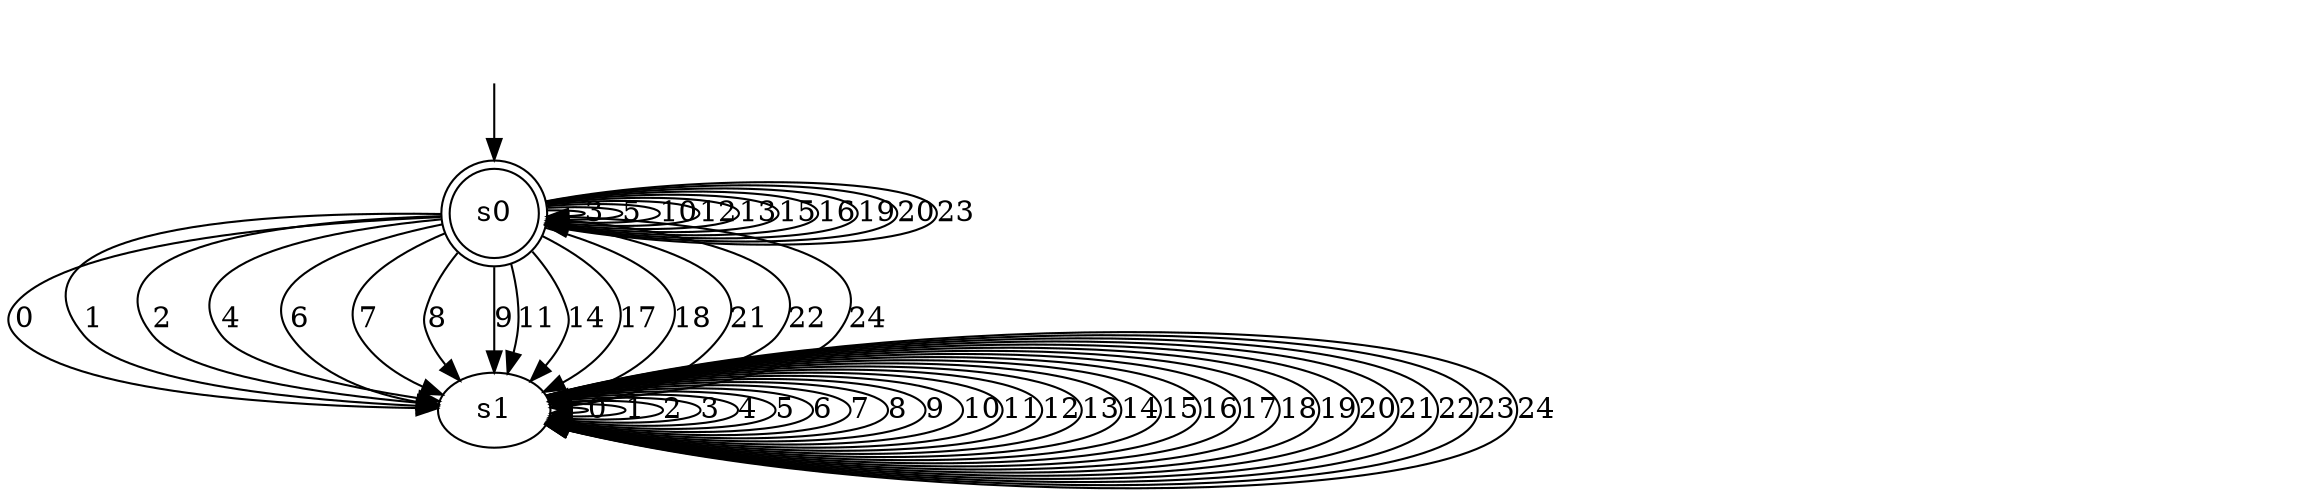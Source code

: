 digraph model_1_8 {
s0 [label="s0", shape=doublecircle];
s1 [label="s1"];
s0 -> s1  [label="0"];
s0 -> s1  [label="1"];
s0 -> s1  [label="2"];
s0 -> s0  [label="3"];
s0 -> s1  [label="4"];
s0 -> s0  [label="5"];
s0 -> s1  [label="6"];
s0 -> s1  [label="7"];
s0 -> s1  [label="8"];
s0 -> s1  [label="9"];
s0 -> s0  [label="10"];
s0 -> s1  [label="11"];
s0 -> s0  [label="12"];
s0 -> s0  [label="13"];
s0 -> s1  [label="14"];
s0 -> s0  [label="15"];
s0 -> s0  [label="16"];
s0 -> s1  [label="17"];
s0 -> s1  [label="18"];
s0 -> s0  [label="19"];
s0 -> s0  [label="20"];
s0 -> s1  [label="21"];
s0 -> s1  [label="22"];
s0 -> s0  [label="23"];
s0 -> s1  [label="24"];
s1 -> s1  [label="0"];
s1 -> s1  [label="1"];
s1 -> s1  [label="2"];
s1 -> s1  [label="3"];
s1 -> s1  [label="4"];
s1 -> s1  [label="5"];
s1 -> s1  [label="6"];
s1 -> s1  [label="7"];
s1 -> s1  [label="8"];
s1 -> s1  [label="9"];
s1 -> s1  [label="10"];
s1 -> s1  [label="11"];
s1 -> s1  [label="12"];
s1 -> s1  [label="13"];
s1 -> s1  [label="14"];
s1 -> s1  [label="15"];
s1 -> s1  [label="16"];
s1 -> s1  [label="17"];
s1 -> s1  [label="18"];
s1 -> s1  [label="19"];
s1 -> s1  [label="20"];
s1 -> s1  [label="21"];
s1 -> s1  [label="22"];
s1 -> s1  [label="23"];
s1 -> s1  [label="24"];
__start0 [label="", shape=none];
__start0 -> s0  [label=""];
}
